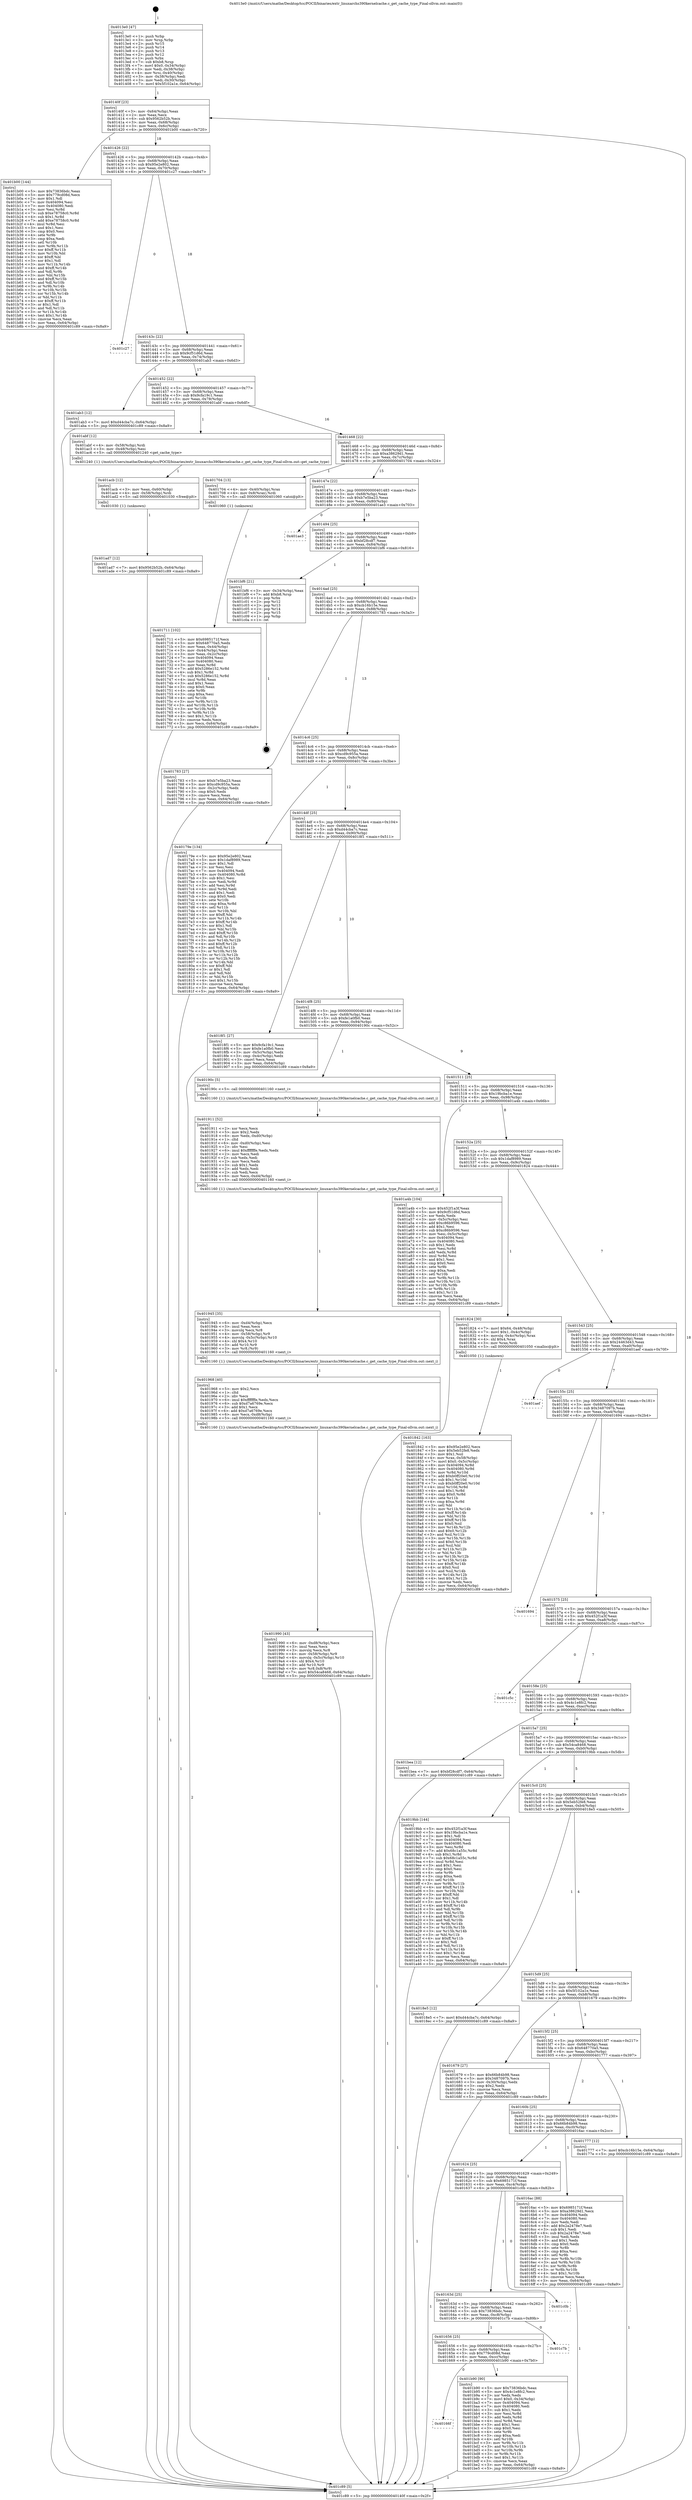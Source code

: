 digraph "0x4013e0" {
  label = "0x4013e0 (/mnt/c/Users/mathe/Desktop/tcc/POCII/binaries/extr_linuxarchs390kernelcache.c_get_cache_type_Final-ollvm.out::main(0))"
  labelloc = "t"
  node[shape=record]

  Entry [label="",width=0.3,height=0.3,shape=circle,fillcolor=black,style=filled]
  "0x40140f" [label="{
     0x40140f [23]\l
     | [instrs]\l
     &nbsp;&nbsp;0x40140f \<+3\>: mov -0x64(%rbp),%eax\l
     &nbsp;&nbsp;0x401412 \<+2\>: mov %eax,%ecx\l
     &nbsp;&nbsp;0x401414 \<+6\>: sub $0x9562b52b,%ecx\l
     &nbsp;&nbsp;0x40141a \<+3\>: mov %eax,-0x68(%rbp)\l
     &nbsp;&nbsp;0x40141d \<+3\>: mov %ecx,-0x6c(%rbp)\l
     &nbsp;&nbsp;0x401420 \<+6\>: je 0000000000401b00 \<main+0x720\>\l
  }"]
  "0x401b00" [label="{
     0x401b00 [144]\l
     | [instrs]\l
     &nbsp;&nbsp;0x401b00 \<+5\>: mov $0x73836bdc,%eax\l
     &nbsp;&nbsp;0x401b05 \<+5\>: mov $0x779cd08d,%ecx\l
     &nbsp;&nbsp;0x401b0a \<+2\>: mov $0x1,%dl\l
     &nbsp;&nbsp;0x401b0c \<+7\>: mov 0x404094,%esi\l
     &nbsp;&nbsp;0x401b13 \<+7\>: mov 0x404080,%edi\l
     &nbsp;&nbsp;0x401b1a \<+3\>: mov %esi,%r8d\l
     &nbsp;&nbsp;0x401b1d \<+7\>: sub $0xe78758c0,%r8d\l
     &nbsp;&nbsp;0x401b24 \<+4\>: sub $0x1,%r8d\l
     &nbsp;&nbsp;0x401b28 \<+7\>: add $0xe78758c0,%r8d\l
     &nbsp;&nbsp;0x401b2f \<+4\>: imul %r8d,%esi\l
     &nbsp;&nbsp;0x401b33 \<+3\>: and $0x1,%esi\l
     &nbsp;&nbsp;0x401b36 \<+3\>: cmp $0x0,%esi\l
     &nbsp;&nbsp;0x401b39 \<+4\>: sete %r9b\l
     &nbsp;&nbsp;0x401b3d \<+3\>: cmp $0xa,%edi\l
     &nbsp;&nbsp;0x401b40 \<+4\>: setl %r10b\l
     &nbsp;&nbsp;0x401b44 \<+3\>: mov %r9b,%r11b\l
     &nbsp;&nbsp;0x401b47 \<+4\>: xor $0xff,%r11b\l
     &nbsp;&nbsp;0x401b4b \<+3\>: mov %r10b,%bl\l
     &nbsp;&nbsp;0x401b4e \<+3\>: xor $0xff,%bl\l
     &nbsp;&nbsp;0x401b51 \<+3\>: xor $0x1,%dl\l
     &nbsp;&nbsp;0x401b54 \<+3\>: mov %r11b,%r14b\l
     &nbsp;&nbsp;0x401b57 \<+4\>: and $0xff,%r14b\l
     &nbsp;&nbsp;0x401b5b \<+3\>: and %dl,%r9b\l
     &nbsp;&nbsp;0x401b5e \<+3\>: mov %bl,%r15b\l
     &nbsp;&nbsp;0x401b61 \<+4\>: and $0xff,%r15b\l
     &nbsp;&nbsp;0x401b65 \<+3\>: and %dl,%r10b\l
     &nbsp;&nbsp;0x401b68 \<+3\>: or %r9b,%r14b\l
     &nbsp;&nbsp;0x401b6b \<+3\>: or %r10b,%r15b\l
     &nbsp;&nbsp;0x401b6e \<+3\>: xor %r15b,%r14b\l
     &nbsp;&nbsp;0x401b71 \<+3\>: or %bl,%r11b\l
     &nbsp;&nbsp;0x401b74 \<+4\>: xor $0xff,%r11b\l
     &nbsp;&nbsp;0x401b78 \<+3\>: or $0x1,%dl\l
     &nbsp;&nbsp;0x401b7b \<+3\>: and %dl,%r11b\l
     &nbsp;&nbsp;0x401b7e \<+3\>: or %r11b,%r14b\l
     &nbsp;&nbsp;0x401b81 \<+4\>: test $0x1,%r14b\l
     &nbsp;&nbsp;0x401b85 \<+3\>: cmovne %ecx,%eax\l
     &nbsp;&nbsp;0x401b88 \<+3\>: mov %eax,-0x64(%rbp)\l
     &nbsp;&nbsp;0x401b8b \<+5\>: jmp 0000000000401c89 \<main+0x8a9\>\l
  }"]
  "0x401426" [label="{
     0x401426 [22]\l
     | [instrs]\l
     &nbsp;&nbsp;0x401426 \<+5\>: jmp 000000000040142b \<main+0x4b\>\l
     &nbsp;&nbsp;0x40142b \<+3\>: mov -0x68(%rbp),%eax\l
     &nbsp;&nbsp;0x40142e \<+5\>: sub $0x95e2e802,%eax\l
     &nbsp;&nbsp;0x401433 \<+3\>: mov %eax,-0x70(%rbp)\l
     &nbsp;&nbsp;0x401436 \<+6\>: je 0000000000401c27 \<main+0x847\>\l
  }"]
  Exit [label="",width=0.3,height=0.3,shape=circle,fillcolor=black,style=filled,peripheries=2]
  "0x401c27" [label="{
     0x401c27\l
  }", style=dashed]
  "0x40143c" [label="{
     0x40143c [22]\l
     | [instrs]\l
     &nbsp;&nbsp;0x40143c \<+5\>: jmp 0000000000401441 \<main+0x61\>\l
     &nbsp;&nbsp;0x401441 \<+3\>: mov -0x68(%rbp),%eax\l
     &nbsp;&nbsp;0x401444 \<+5\>: sub $0x9cf51d6d,%eax\l
     &nbsp;&nbsp;0x401449 \<+3\>: mov %eax,-0x74(%rbp)\l
     &nbsp;&nbsp;0x40144c \<+6\>: je 0000000000401ab3 \<main+0x6d3\>\l
  }"]
  "0x40166f" [label="{
     0x40166f\l
  }", style=dashed]
  "0x401ab3" [label="{
     0x401ab3 [12]\l
     | [instrs]\l
     &nbsp;&nbsp;0x401ab3 \<+7\>: movl $0xd44cba7c,-0x64(%rbp)\l
     &nbsp;&nbsp;0x401aba \<+5\>: jmp 0000000000401c89 \<main+0x8a9\>\l
  }"]
  "0x401452" [label="{
     0x401452 [22]\l
     | [instrs]\l
     &nbsp;&nbsp;0x401452 \<+5\>: jmp 0000000000401457 \<main+0x77\>\l
     &nbsp;&nbsp;0x401457 \<+3\>: mov -0x68(%rbp),%eax\l
     &nbsp;&nbsp;0x40145a \<+5\>: sub $0x9cfa19c1,%eax\l
     &nbsp;&nbsp;0x40145f \<+3\>: mov %eax,-0x78(%rbp)\l
     &nbsp;&nbsp;0x401462 \<+6\>: je 0000000000401abf \<main+0x6df\>\l
  }"]
  "0x401b90" [label="{
     0x401b90 [90]\l
     | [instrs]\l
     &nbsp;&nbsp;0x401b90 \<+5\>: mov $0x73836bdc,%eax\l
     &nbsp;&nbsp;0x401b95 \<+5\>: mov $0x4c1e8fc2,%ecx\l
     &nbsp;&nbsp;0x401b9a \<+2\>: xor %edx,%edx\l
     &nbsp;&nbsp;0x401b9c \<+7\>: movl $0x0,-0x34(%rbp)\l
     &nbsp;&nbsp;0x401ba3 \<+7\>: mov 0x404094,%esi\l
     &nbsp;&nbsp;0x401baa \<+7\>: mov 0x404080,%edi\l
     &nbsp;&nbsp;0x401bb1 \<+3\>: sub $0x1,%edx\l
     &nbsp;&nbsp;0x401bb4 \<+3\>: mov %esi,%r8d\l
     &nbsp;&nbsp;0x401bb7 \<+3\>: add %edx,%r8d\l
     &nbsp;&nbsp;0x401bba \<+4\>: imul %r8d,%esi\l
     &nbsp;&nbsp;0x401bbe \<+3\>: and $0x1,%esi\l
     &nbsp;&nbsp;0x401bc1 \<+3\>: cmp $0x0,%esi\l
     &nbsp;&nbsp;0x401bc4 \<+4\>: sete %r9b\l
     &nbsp;&nbsp;0x401bc8 \<+3\>: cmp $0xa,%edi\l
     &nbsp;&nbsp;0x401bcb \<+4\>: setl %r10b\l
     &nbsp;&nbsp;0x401bcf \<+3\>: mov %r9b,%r11b\l
     &nbsp;&nbsp;0x401bd2 \<+3\>: and %r10b,%r11b\l
     &nbsp;&nbsp;0x401bd5 \<+3\>: xor %r10b,%r9b\l
     &nbsp;&nbsp;0x401bd8 \<+3\>: or %r9b,%r11b\l
     &nbsp;&nbsp;0x401bdb \<+4\>: test $0x1,%r11b\l
     &nbsp;&nbsp;0x401bdf \<+3\>: cmovne %ecx,%eax\l
     &nbsp;&nbsp;0x401be2 \<+3\>: mov %eax,-0x64(%rbp)\l
     &nbsp;&nbsp;0x401be5 \<+5\>: jmp 0000000000401c89 \<main+0x8a9\>\l
  }"]
  "0x401abf" [label="{
     0x401abf [12]\l
     | [instrs]\l
     &nbsp;&nbsp;0x401abf \<+4\>: mov -0x58(%rbp),%rdi\l
     &nbsp;&nbsp;0x401ac3 \<+3\>: mov -0x48(%rbp),%esi\l
     &nbsp;&nbsp;0x401ac6 \<+5\>: call 0000000000401240 \<get_cache_type\>\l
     | [calls]\l
     &nbsp;&nbsp;0x401240 \{1\} (/mnt/c/Users/mathe/Desktop/tcc/POCII/binaries/extr_linuxarchs390kernelcache.c_get_cache_type_Final-ollvm.out::get_cache_type)\l
  }"]
  "0x401468" [label="{
     0x401468 [22]\l
     | [instrs]\l
     &nbsp;&nbsp;0x401468 \<+5\>: jmp 000000000040146d \<main+0x8d\>\l
     &nbsp;&nbsp;0x40146d \<+3\>: mov -0x68(%rbp),%eax\l
     &nbsp;&nbsp;0x401470 \<+5\>: sub $0xa38629d1,%eax\l
     &nbsp;&nbsp;0x401475 \<+3\>: mov %eax,-0x7c(%rbp)\l
     &nbsp;&nbsp;0x401478 \<+6\>: je 0000000000401704 \<main+0x324\>\l
  }"]
  "0x401656" [label="{
     0x401656 [25]\l
     | [instrs]\l
     &nbsp;&nbsp;0x401656 \<+5\>: jmp 000000000040165b \<main+0x27b\>\l
     &nbsp;&nbsp;0x40165b \<+3\>: mov -0x68(%rbp),%eax\l
     &nbsp;&nbsp;0x40165e \<+5\>: sub $0x779cd08d,%eax\l
     &nbsp;&nbsp;0x401663 \<+6\>: mov %eax,-0xcc(%rbp)\l
     &nbsp;&nbsp;0x401669 \<+6\>: je 0000000000401b90 \<main+0x7b0\>\l
  }"]
  "0x401704" [label="{
     0x401704 [13]\l
     | [instrs]\l
     &nbsp;&nbsp;0x401704 \<+4\>: mov -0x40(%rbp),%rax\l
     &nbsp;&nbsp;0x401708 \<+4\>: mov 0x8(%rax),%rdi\l
     &nbsp;&nbsp;0x40170c \<+5\>: call 0000000000401060 \<atoi@plt\>\l
     | [calls]\l
     &nbsp;&nbsp;0x401060 \{1\} (unknown)\l
  }"]
  "0x40147e" [label="{
     0x40147e [22]\l
     | [instrs]\l
     &nbsp;&nbsp;0x40147e \<+5\>: jmp 0000000000401483 \<main+0xa3\>\l
     &nbsp;&nbsp;0x401483 \<+3\>: mov -0x68(%rbp),%eax\l
     &nbsp;&nbsp;0x401486 \<+5\>: sub $0xb7e5ba23,%eax\l
     &nbsp;&nbsp;0x40148b \<+3\>: mov %eax,-0x80(%rbp)\l
     &nbsp;&nbsp;0x40148e \<+6\>: je 0000000000401ae3 \<main+0x703\>\l
  }"]
  "0x401c7b" [label="{
     0x401c7b\l
  }", style=dashed]
  "0x401ae3" [label="{
     0x401ae3\l
  }", style=dashed]
  "0x401494" [label="{
     0x401494 [25]\l
     | [instrs]\l
     &nbsp;&nbsp;0x401494 \<+5\>: jmp 0000000000401499 \<main+0xb9\>\l
     &nbsp;&nbsp;0x401499 \<+3\>: mov -0x68(%rbp),%eax\l
     &nbsp;&nbsp;0x40149c \<+5\>: sub $0xbf28cdf7,%eax\l
     &nbsp;&nbsp;0x4014a1 \<+6\>: mov %eax,-0x84(%rbp)\l
     &nbsp;&nbsp;0x4014a7 \<+6\>: je 0000000000401bf6 \<main+0x816\>\l
  }"]
  "0x40163d" [label="{
     0x40163d [25]\l
     | [instrs]\l
     &nbsp;&nbsp;0x40163d \<+5\>: jmp 0000000000401642 \<main+0x262\>\l
     &nbsp;&nbsp;0x401642 \<+3\>: mov -0x68(%rbp),%eax\l
     &nbsp;&nbsp;0x401645 \<+5\>: sub $0x73836bdc,%eax\l
     &nbsp;&nbsp;0x40164a \<+6\>: mov %eax,-0xc8(%rbp)\l
     &nbsp;&nbsp;0x401650 \<+6\>: je 0000000000401c7b \<main+0x89b\>\l
  }"]
  "0x401bf6" [label="{
     0x401bf6 [21]\l
     | [instrs]\l
     &nbsp;&nbsp;0x401bf6 \<+3\>: mov -0x34(%rbp),%eax\l
     &nbsp;&nbsp;0x401bf9 \<+7\>: add $0xb8,%rsp\l
     &nbsp;&nbsp;0x401c00 \<+1\>: pop %rbx\l
     &nbsp;&nbsp;0x401c01 \<+2\>: pop %r12\l
     &nbsp;&nbsp;0x401c03 \<+2\>: pop %r13\l
     &nbsp;&nbsp;0x401c05 \<+2\>: pop %r14\l
     &nbsp;&nbsp;0x401c07 \<+2\>: pop %r15\l
     &nbsp;&nbsp;0x401c09 \<+1\>: pop %rbp\l
     &nbsp;&nbsp;0x401c0a \<+1\>: ret\l
  }"]
  "0x4014ad" [label="{
     0x4014ad [25]\l
     | [instrs]\l
     &nbsp;&nbsp;0x4014ad \<+5\>: jmp 00000000004014b2 \<main+0xd2\>\l
     &nbsp;&nbsp;0x4014b2 \<+3\>: mov -0x68(%rbp),%eax\l
     &nbsp;&nbsp;0x4014b5 \<+5\>: sub $0xcb16b15e,%eax\l
     &nbsp;&nbsp;0x4014ba \<+6\>: mov %eax,-0x88(%rbp)\l
     &nbsp;&nbsp;0x4014c0 \<+6\>: je 0000000000401783 \<main+0x3a3\>\l
  }"]
  "0x401c0b" [label="{
     0x401c0b\l
  }", style=dashed]
  "0x401783" [label="{
     0x401783 [27]\l
     | [instrs]\l
     &nbsp;&nbsp;0x401783 \<+5\>: mov $0xb7e5ba23,%eax\l
     &nbsp;&nbsp;0x401788 \<+5\>: mov $0xcd9c955a,%ecx\l
     &nbsp;&nbsp;0x40178d \<+3\>: mov -0x2c(%rbp),%edx\l
     &nbsp;&nbsp;0x401790 \<+3\>: cmp $0x0,%edx\l
     &nbsp;&nbsp;0x401793 \<+3\>: cmove %ecx,%eax\l
     &nbsp;&nbsp;0x401796 \<+3\>: mov %eax,-0x64(%rbp)\l
     &nbsp;&nbsp;0x401799 \<+5\>: jmp 0000000000401c89 \<main+0x8a9\>\l
  }"]
  "0x4014c6" [label="{
     0x4014c6 [25]\l
     | [instrs]\l
     &nbsp;&nbsp;0x4014c6 \<+5\>: jmp 00000000004014cb \<main+0xeb\>\l
     &nbsp;&nbsp;0x4014cb \<+3\>: mov -0x68(%rbp),%eax\l
     &nbsp;&nbsp;0x4014ce \<+5\>: sub $0xcd9c955a,%eax\l
     &nbsp;&nbsp;0x4014d3 \<+6\>: mov %eax,-0x8c(%rbp)\l
     &nbsp;&nbsp;0x4014d9 \<+6\>: je 000000000040179e \<main+0x3be\>\l
  }"]
  "0x401ad7" [label="{
     0x401ad7 [12]\l
     | [instrs]\l
     &nbsp;&nbsp;0x401ad7 \<+7\>: movl $0x9562b52b,-0x64(%rbp)\l
     &nbsp;&nbsp;0x401ade \<+5\>: jmp 0000000000401c89 \<main+0x8a9\>\l
  }"]
  "0x40179e" [label="{
     0x40179e [134]\l
     | [instrs]\l
     &nbsp;&nbsp;0x40179e \<+5\>: mov $0x95e2e802,%eax\l
     &nbsp;&nbsp;0x4017a3 \<+5\>: mov $0x1daf8989,%ecx\l
     &nbsp;&nbsp;0x4017a8 \<+2\>: mov $0x1,%dl\l
     &nbsp;&nbsp;0x4017aa \<+2\>: xor %esi,%esi\l
     &nbsp;&nbsp;0x4017ac \<+7\>: mov 0x404094,%edi\l
     &nbsp;&nbsp;0x4017b3 \<+8\>: mov 0x404080,%r8d\l
     &nbsp;&nbsp;0x4017bb \<+3\>: sub $0x1,%esi\l
     &nbsp;&nbsp;0x4017be \<+3\>: mov %edi,%r9d\l
     &nbsp;&nbsp;0x4017c1 \<+3\>: add %esi,%r9d\l
     &nbsp;&nbsp;0x4017c4 \<+4\>: imul %r9d,%edi\l
     &nbsp;&nbsp;0x4017c8 \<+3\>: and $0x1,%edi\l
     &nbsp;&nbsp;0x4017cb \<+3\>: cmp $0x0,%edi\l
     &nbsp;&nbsp;0x4017ce \<+4\>: sete %r10b\l
     &nbsp;&nbsp;0x4017d2 \<+4\>: cmp $0xa,%r8d\l
     &nbsp;&nbsp;0x4017d6 \<+4\>: setl %r11b\l
     &nbsp;&nbsp;0x4017da \<+3\>: mov %r10b,%bl\l
     &nbsp;&nbsp;0x4017dd \<+3\>: xor $0xff,%bl\l
     &nbsp;&nbsp;0x4017e0 \<+3\>: mov %r11b,%r14b\l
     &nbsp;&nbsp;0x4017e3 \<+4\>: xor $0xff,%r14b\l
     &nbsp;&nbsp;0x4017e7 \<+3\>: xor $0x1,%dl\l
     &nbsp;&nbsp;0x4017ea \<+3\>: mov %bl,%r15b\l
     &nbsp;&nbsp;0x4017ed \<+4\>: and $0xff,%r15b\l
     &nbsp;&nbsp;0x4017f1 \<+3\>: and %dl,%r10b\l
     &nbsp;&nbsp;0x4017f4 \<+3\>: mov %r14b,%r12b\l
     &nbsp;&nbsp;0x4017f7 \<+4\>: and $0xff,%r12b\l
     &nbsp;&nbsp;0x4017fb \<+3\>: and %dl,%r11b\l
     &nbsp;&nbsp;0x4017fe \<+3\>: or %r10b,%r15b\l
     &nbsp;&nbsp;0x401801 \<+3\>: or %r11b,%r12b\l
     &nbsp;&nbsp;0x401804 \<+3\>: xor %r12b,%r15b\l
     &nbsp;&nbsp;0x401807 \<+3\>: or %r14b,%bl\l
     &nbsp;&nbsp;0x40180a \<+3\>: xor $0xff,%bl\l
     &nbsp;&nbsp;0x40180d \<+3\>: or $0x1,%dl\l
     &nbsp;&nbsp;0x401810 \<+2\>: and %dl,%bl\l
     &nbsp;&nbsp;0x401812 \<+3\>: or %bl,%r15b\l
     &nbsp;&nbsp;0x401815 \<+4\>: test $0x1,%r15b\l
     &nbsp;&nbsp;0x401819 \<+3\>: cmovne %ecx,%eax\l
     &nbsp;&nbsp;0x40181c \<+3\>: mov %eax,-0x64(%rbp)\l
     &nbsp;&nbsp;0x40181f \<+5\>: jmp 0000000000401c89 \<main+0x8a9\>\l
  }"]
  "0x4014df" [label="{
     0x4014df [25]\l
     | [instrs]\l
     &nbsp;&nbsp;0x4014df \<+5\>: jmp 00000000004014e4 \<main+0x104\>\l
     &nbsp;&nbsp;0x4014e4 \<+3\>: mov -0x68(%rbp),%eax\l
     &nbsp;&nbsp;0x4014e7 \<+5\>: sub $0xd44cba7c,%eax\l
     &nbsp;&nbsp;0x4014ec \<+6\>: mov %eax,-0x90(%rbp)\l
     &nbsp;&nbsp;0x4014f2 \<+6\>: je 00000000004018f1 \<main+0x511\>\l
  }"]
  "0x401acb" [label="{
     0x401acb [12]\l
     | [instrs]\l
     &nbsp;&nbsp;0x401acb \<+3\>: mov %eax,-0x60(%rbp)\l
     &nbsp;&nbsp;0x401ace \<+4\>: mov -0x58(%rbp),%rdi\l
     &nbsp;&nbsp;0x401ad2 \<+5\>: call 0000000000401030 \<free@plt\>\l
     | [calls]\l
     &nbsp;&nbsp;0x401030 \{1\} (unknown)\l
  }"]
  "0x4018f1" [label="{
     0x4018f1 [27]\l
     | [instrs]\l
     &nbsp;&nbsp;0x4018f1 \<+5\>: mov $0x9cfa19c1,%eax\l
     &nbsp;&nbsp;0x4018f6 \<+5\>: mov $0xfe1a0fb0,%ecx\l
     &nbsp;&nbsp;0x4018fb \<+3\>: mov -0x5c(%rbp),%edx\l
     &nbsp;&nbsp;0x4018fe \<+3\>: cmp -0x4c(%rbp),%edx\l
     &nbsp;&nbsp;0x401901 \<+3\>: cmovl %ecx,%eax\l
     &nbsp;&nbsp;0x401904 \<+3\>: mov %eax,-0x64(%rbp)\l
     &nbsp;&nbsp;0x401907 \<+5\>: jmp 0000000000401c89 \<main+0x8a9\>\l
  }"]
  "0x4014f8" [label="{
     0x4014f8 [25]\l
     | [instrs]\l
     &nbsp;&nbsp;0x4014f8 \<+5\>: jmp 00000000004014fd \<main+0x11d\>\l
     &nbsp;&nbsp;0x4014fd \<+3\>: mov -0x68(%rbp),%eax\l
     &nbsp;&nbsp;0x401500 \<+5\>: sub $0xfe1a0fb0,%eax\l
     &nbsp;&nbsp;0x401505 \<+6\>: mov %eax,-0x94(%rbp)\l
     &nbsp;&nbsp;0x40150b \<+6\>: je 000000000040190c \<main+0x52c\>\l
  }"]
  "0x401990" [label="{
     0x401990 [43]\l
     | [instrs]\l
     &nbsp;&nbsp;0x401990 \<+6\>: mov -0xd8(%rbp),%ecx\l
     &nbsp;&nbsp;0x401996 \<+3\>: imul %eax,%ecx\l
     &nbsp;&nbsp;0x401999 \<+3\>: movslq %ecx,%r8\l
     &nbsp;&nbsp;0x40199c \<+4\>: mov -0x58(%rbp),%r9\l
     &nbsp;&nbsp;0x4019a0 \<+4\>: movslq -0x5c(%rbp),%r10\l
     &nbsp;&nbsp;0x4019a4 \<+4\>: shl $0x4,%r10\l
     &nbsp;&nbsp;0x4019a8 \<+3\>: add %r10,%r9\l
     &nbsp;&nbsp;0x4019ab \<+4\>: mov %r8,0x8(%r9)\l
     &nbsp;&nbsp;0x4019af \<+7\>: movl $0x54ca8468,-0x64(%rbp)\l
     &nbsp;&nbsp;0x4019b6 \<+5\>: jmp 0000000000401c89 \<main+0x8a9\>\l
  }"]
  "0x40190c" [label="{
     0x40190c [5]\l
     | [instrs]\l
     &nbsp;&nbsp;0x40190c \<+5\>: call 0000000000401160 \<next_i\>\l
     | [calls]\l
     &nbsp;&nbsp;0x401160 \{1\} (/mnt/c/Users/mathe/Desktop/tcc/POCII/binaries/extr_linuxarchs390kernelcache.c_get_cache_type_Final-ollvm.out::next_i)\l
  }"]
  "0x401511" [label="{
     0x401511 [25]\l
     | [instrs]\l
     &nbsp;&nbsp;0x401511 \<+5\>: jmp 0000000000401516 \<main+0x136\>\l
     &nbsp;&nbsp;0x401516 \<+3\>: mov -0x68(%rbp),%eax\l
     &nbsp;&nbsp;0x401519 \<+5\>: sub $0x19bcba1e,%eax\l
     &nbsp;&nbsp;0x40151e \<+6\>: mov %eax,-0x98(%rbp)\l
     &nbsp;&nbsp;0x401524 \<+6\>: je 0000000000401a4b \<main+0x66b\>\l
  }"]
  "0x401968" [label="{
     0x401968 [40]\l
     | [instrs]\l
     &nbsp;&nbsp;0x401968 \<+5\>: mov $0x2,%ecx\l
     &nbsp;&nbsp;0x40196d \<+1\>: cltd\l
     &nbsp;&nbsp;0x40196e \<+2\>: idiv %ecx\l
     &nbsp;&nbsp;0x401970 \<+6\>: imul $0xfffffffe,%edx,%ecx\l
     &nbsp;&nbsp;0x401976 \<+6\>: sub $0xd7a6769e,%ecx\l
     &nbsp;&nbsp;0x40197c \<+3\>: add $0x1,%ecx\l
     &nbsp;&nbsp;0x40197f \<+6\>: add $0xd7a6769e,%ecx\l
     &nbsp;&nbsp;0x401985 \<+6\>: mov %ecx,-0xd8(%rbp)\l
     &nbsp;&nbsp;0x40198b \<+5\>: call 0000000000401160 \<next_i\>\l
     | [calls]\l
     &nbsp;&nbsp;0x401160 \{1\} (/mnt/c/Users/mathe/Desktop/tcc/POCII/binaries/extr_linuxarchs390kernelcache.c_get_cache_type_Final-ollvm.out::next_i)\l
  }"]
  "0x401a4b" [label="{
     0x401a4b [104]\l
     | [instrs]\l
     &nbsp;&nbsp;0x401a4b \<+5\>: mov $0x452f1a3f,%eax\l
     &nbsp;&nbsp;0x401a50 \<+5\>: mov $0x9cf51d6d,%ecx\l
     &nbsp;&nbsp;0x401a55 \<+2\>: xor %edx,%edx\l
     &nbsp;&nbsp;0x401a57 \<+3\>: mov -0x5c(%rbp),%esi\l
     &nbsp;&nbsp;0x401a5a \<+6\>: add $0xc86b9596,%esi\l
     &nbsp;&nbsp;0x401a60 \<+3\>: add $0x1,%esi\l
     &nbsp;&nbsp;0x401a63 \<+6\>: sub $0xc86b9596,%esi\l
     &nbsp;&nbsp;0x401a69 \<+3\>: mov %esi,-0x5c(%rbp)\l
     &nbsp;&nbsp;0x401a6c \<+7\>: mov 0x404094,%esi\l
     &nbsp;&nbsp;0x401a73 \<+7\>: mov 0x404080,%edi\l
     &nbsp;&nbsp;0x401a7a \<+3\>: sub $0x1,%edx\l
     &nbsp;&nbsp;0x401a7d \<+3\>: mov %esi,%r8d\l
     &nbsp;&nbsp;0x401a80 \<+3\>: add %edx,%r8d\l
     &nbsp;&nbsp;0x401a83 \<+4\>: imul %r8d,%esi\l
     &nbsp;&nbsp;0x401a87 \<+3\>: and $0x1,%esi\l
     &nbsp;&nbsp;0x401a8a \<+3\>: cmp $0x0,%esi\l
     &nbsp;&nbsp;0x401a8d \<+4\>: sete %r9b\l
     &nbsp;&nbsp;0x401a91 \<+3\>: cmp $0xa,%edi\l
     &nbsp;&nbsp;0x401a94 \<+4\>: setl %r10b\l
     &nbsp;&nbsp;0x401a98 \<+3\>: mov %r9b,%r11b\l
     &nbsp;&nbsp;0x401a9b \<+3\>: and %r10b,%r11b\l
     &nbsp;&nbsp;0x401a9e \<+3\>: xor %r10b,%r9b\l
     &nbsp;&nbsp;0x401aa1 \<+3\>: or %r9b,%r11b\l
     &nbsp;&nbsp;0x401aa4 \<+4\>: test $0x1,%r11b\l
     &nbsp;&nbsp;0x401aa8 \<+3\>: cmovne %ecx,%eax\l
     &nbsp;&nbsp;0x401aab \<+3\>: mov %eax,-0x64(%rbp)\l
     &nbsp;&nbsp;0x401aae \<+5\>: jmp 0000000000401c89 \<main+0x8a9\>\l
  }"]
  "0x40152a" [label="{
     0x40152a [25]\l
     | [instrs]\l
     &nbsp;&nbsp;0x40152a \<+5\>: jmp 000000000040152f \<main+0x14f\>\l
     &nbsp;&nbsp;0x40152f \<+3\>: mov -0x68(%rbp),%eax\l
     &nbsp;&nbsp;0x401532 \<+5\>: sub $0x1daf8989,%eax\l
     &nbsp;&nbsp;0x401537 \<+6\>: mov %eax,-0x9c(%rbp)\l
     &nbsp;&nbsp;0x40153d \<+6\>: je 0000000000401824 \<main+0x444\>\l
  }"]
  "0x401945" [label="{
     0x401945 [35]\l
     | [instrs]\l
     &nbsp;&nbsp;0x401945 \<+6\>: mov -0xd4(%rbp),%ecx\l
     &nbsp;&nbsp;0x40194b \<+3\>: imul %eax,%ecx\l
     &nbsp;&nbsp;0x40194e \<+3\>: movslq %ecx,%r8\l
     &nbsp;&nbsp;0x401951 \<+4\>: mov -0x58(%rbp),%r9\l
     &nbsp;&nbsp;0x401955 \<+4\>: movslq -0x5c(%rbp),%r10\l
     &nbsp;&nbsp;0x401959 \<+4\>: shl $0x4,%r10\l
     &nbsp;&nbsp;0x40195d \<+3\>: add %r10,%r9\l
     &nbsp;&nbsp;0x401960 \<+3\>: mov %r8,(%r9)\l
     &nbsp;&nbsp;0x401963 \<+5\>: call 0000000000401160 \<next_i\>\l
     | [calls]\l
     &nbsp;&nbsp;0x401160 \{1\} (/mnt/c/Users/mathe/Desktop/tcc/POCII/binaries/extr_linuxarchs390kernelcache.c_get_cache_type_Final-ollvm.out::next_i)\l
  }"]
  "0x401824" [label="{
     0x401824 [30]\l
     | [instrs]\l
     &nbsp;&nbsp;0x401824 \<+7\>: movl $0x64,-0x48(%rbp)\l
     &nbsp;&nbsp;0x40182b \<+7\>: movl $0x1,-0x4c(%rbp)\l
     &nbsp;&nbsp;0x401832 \<+4\>: movslq -0x4c(%rbp),%rax\l
     &nbsp;&nbsp;0x401836 \<+4\>: shl $0x4,%rax\l
     &nbsp;&nbsp;0x40183a \<+3\>: mov %rax,%rdi\l
     &nbsp;&nbsp;0x40183d \<+5\>: call 0000000000401050 \<malloc@plt\>\l
     | [calls]\l
     &nbsp;&nbsp;0x401050 \{1\} (unknown)\l
  }"]
  "0x401543" [label="{
     0x401543 [25]\l
     | [instrs]\l
     &nbsp;&nbsp;0x401543 \<+5\>: jmp 0000000000401548 \<main+0x168\>\l
     &nbsp;&nbsp;0x401548 \<+3\>: mov -0x68(%rbp),%eax\l
     &nbsp;&nbsp;0x40154b \<+5\>: sub $0x24463d43,%eax\l
     &nbsp;&nbsp;0x401550 \<+6\>: mov %eax,-0xa0(%rbp)\l
     &nbsp;&nbsp;0x401556 \<+6\>: je 0000000000401aef \<main+0x70f\>\l
  }"]
  "0x401911" [label="{
     0x401911 [52]\l
     | [instrs]\l
     &nbsp;&nbsp;0x401911 \<+2\>: xor %ecx,%ecx\l
     &nbsp;&nbsp;0x401913 \<+5\>: mov $0x2,%edx\l
     &nbsp;&nbsp;0x401918 \<+6\>: mov %edx,-0xd0(%rbp)\l
     &nbsp;&nbsp;0x40191e \<+1\>: cltd\l
     &nbsp;&nbsp;0x40191f \<+6\>: mov -0xd0(%rbp),%esi\l
     &nbsp;&nbsp;0x401925 \<+2\>: idiv %esi\l
     &nbsp;&nbsp;0x401927 \<+6\>: imul $0xfffffffe,%edx,%edx\l
     &nbsp;&nbsp;0x40192d \<+2\>: mov %ecx,%edi\l
     &nbsp;&nbsp;0x40192f \<+2\>: sub %edx,%edi\l
     &nbsp;&nbsp;0x401931 \<+2\>: mov %ecx,%edx\l
     &nbsp;&nbsp;0x401933 \<+3\>: sub $0x1,%edx\l
     &nbsp;&nbsp;0x401936 \<+2\>: add %edx,%edi\l
     &nbsp;&nbsp;0x401938 \<+2\>: sub %edi,%ecx\l
     &nbsp;&nbsp;0x40193a \<+6\>: mov %ecx,-0xd4(%rbp)\l
     &nbsp;&nbsp;0x401940 \<+5\>: call 0000000000401160 \<next_i\>\l
     | [calls]\l
     &nbsp;&nbsp;0x401160 \{1\} (/mnt/c/Users/mathe/Desktop/tcc/POCII/binaries/extr_linuxarchs390kernelcache.c_get_cache_type_Final-ollvm.out::next_i)\l
  }"]
  "0x401aef" [label="{
     0x401aef\l
  }", style=dashed]
  "0x40155c" [label="{
     0x40155c [25]\l
     | [instrs]\l
     &nbsp;&nbsp;0x40155c \<+5\>: jmp 0000000000401561 \<main+0x181\>\l
     &nbsp;&nbsp;0x401561 \<+3\>: mov -0x68(%rbp),%eax\l
     &nbsp;&nbsp;0x401564 \<+5\>: sub $0x3487097b,%eax\l
     &nbsp;&nbsp;0x401569 \<+6\>: mov %eax,-0xa4(%rbp)\l
     &nbsp;&nbsp;0x40156f \<+6\>: je 0000000000401694 \<main+0x2b4\>\l
  }"]
  "0x401842" [label="{
     0x401842 [163]\l
     | [instrs]\l
     &nbsp;&nbsp;0x401842 \<+5\>: mov $0x95e2e802,%ecx\l
     &nbsp;&nbsp;0x401847 \<+5\>: mov $0x5eb52fe8,%edx\l
     &nbsp;&nbsp;0x40184c \<+3\>: mov $0x1,%sil\l
     &nbsp;&nbsp;0x40184f \<+4\>: mov %rax,-0x58(%rbp)\l
     &nbsp;&nbsp;0x401853 \<+7\>: movl $0x0,-0x5c(%rbp)\l
     &nbsp;&nbsp;0x40185a \<+8\>: mov 0x404094,%r8d\l
     &nbsp;&nbsp;0x401862 \<+8\>: mov 0x404080,%r9d\l
     &nbsp;&nbsp;0x40186a \<+3\>: mov %r8d,%r10d\l
     &nbsp;&nbsp;0x40186d \<+7\>: add $0xb0ff20e0,%r10d\l
     &nbsp;&nbsp;0x401874 \<+4\>: sub $0x1,%r10d\l
     &nbsp;&nbsp;0x401878 \<+7\>: sub $0xb0ff20e0,%r10d\l
     &nbsp;&nbsp;0x40187f \<+4\>: imul %r10d,%r8d\l
     &nbsp;&nbsp;0x401883 \<+4\>: and $0x1,%r8d\l
     &nbsp;&nbsp;0x401887 \<+4\>: cmp $0x0,%r8d\l
     &nbsp;&nbsp;0x40188b \<+4\>: sete %r11b\l
     &nbsp;&nbsp;0x40188f \<+4\>: cmp $0xa,%r9d\l
     &nbsp;&nbsp;0x401893 \<+3\>: setl %bl\l
     &nbsp;&nbsp;0x401896 \<+3\>: mov %r11b,%r14b\l
     &nbsp;&nbsp;0x401899 \<+4\>: xor $0xff,%r14b\l
     &nbsp;&nbsp;0x40189d \<+3\>: mov %bl,%r15b\l
     &nbsp;&nbsp;0x4018a0 \<+4\>: xor $0xff,%r15b\l
     &nbsp;&nbsp;0x4018a4 \<+4\>: xor $0x0,%sil\l
     &nbsp;&nbsp;0x4018a8 \<+3\>: mov %r14b,%r12b\l
     &nbsp;&nbsp;0x4018ab \<+4\>: and $0x0,%r12b\l
     &nbsp;&nbsp;0x4018af \<+3\>: and %sil,%r11b\l
     &nbsp;&nbsp;0x4018b2 \<+3\>: mov %r15b,%r13b\l
     &nbsp;&nbsp;0x4018b5 \<+4\>: and $0x0,%r13b\l
     &nbsp;&nbsp;0x4018b9 \<+3\>: and %sil,%bl\l
     &nbsp;&nbsp;0x4018bc \<+3\>: or %r11b,%r12b\l
     &nbsp;&nbsp;0x4018bf \<+3\>: or %bl,%r13b\l
     &nbsp;&nbsp;0x4018c2 \<+3\>: xor %r13b,%r12b\l
     &nbsp;&nbsp;0x4018c5 \<+3\>: or %r15b,%r14b\l
     &nbsp;&nbsp;0x4018c8 \<+4\>: xor $0xff,%r14b\l
     &nbsp;&nbsp;0x4018cc \<+4\>: or $0x0,%sil\l
     &nbsp;&nbsp;0x4018d0 \<+3\>: and %sil,%r14b\l
     &nbsp;&nbsp;0x4018d3 \<+3\>: or %r14b,%r12b\l
     &nbsp;&nbsp;0x4018d6 \<+4\>: test $0x1,%r12b\l
     &nbsp;&nbsp;0x4018da \<+3\>: cmovne %edx,%ecx\l
     &nbsp;&nbsp;0x4018dd \<+3\>: mov %ecx,-0x64(%rbp)\l
     &nbsp;&nbsp;0x4018e0 \<+5\>: jmp 0000000000401c89 \<main+0x8a9\>\l
  }"]
  "0x401694" [label="{
     0x401694\l
  }", style=dashed]
  "0x401575" [label="{
     0x401575 [25]\l
     | [instrs]\l
     &nbsp;&nbsp;0x401575 \<+5\>: jmp 000000000040157a \<main+0x19a\>\l
     &nbsp;&nbsp;0x40157a \<+3\>: mov -0x68(%rbp),%eax\l
     &nbsp;&nbsp;0x40157d \<+5\>: sub $0x452f1a3f,%eax\l
     &nbsp;&nbsp;0x401582 \<+6\>: mov %eax,-0xa8(%rbp)\l
     &nbsp;&nbsp;0x401588 \<+6\>: je 0000000000401c5c \<main+0x87c\>\l
  }"]
  "0x401711" [label="{
     0x401711 [102]\l
     | [instrs]\l
     &nbsp;&nbsp;0x401711 \<+5\>: mov $0x6985171f,%ecx\l
     &nbsp;&nbsp;0x401716 \<+5\>: mov $0x648770a5,%edx\l
     &nbsp;&nbsp;0x40171b \<+3\>: mov %eax,-0x44(%rbp)\l
     &nbsp;&nbsp;0x40171e \<+3\>: mov -0x44(%rbp),%eax\l
     &nbsp;&nbsp;0x401721 \<+3\>: mov %eax,-0x2c(%rbp)\l
     &nbsp;&nbsp;0x401724 \<+7\>: mov 0x404094,%eax\l
     &nbsp;&nbsp;0x40172b \<+7\>: mov 0x404080,%esi\l
     &nbsp;&nbsp;0x401732 \<+3\>: mov %eax,%r8d\l
     &nbsp;&nbsp;0x401735 \<+7\>: add $0x5286e152,%r8d\l
     &nbsp;&nbsp;0x40173c \<+4\>: sub $0x1,%r8d\l
     &nbsp;&nbsp;0x401740 \<+7\>: sub $0x5286e152,%r8d\l
     &nbsp;&nbsp;0x401747 \<+4\>: imul %r8d,%eax\l
     &nbsp;&nbsp;0x40174b \<+3\>: and $0x1,%eax\l
     &nbsp;&nbsp;0x40174e \<+3\>: cmp $0x0,%eax\l
     &nbsp;&nbsp;0x401751 \<+4\>: sete %r9b\l
     &nbsp;&nbsp;0x401755 \<+3\>: cmp $0xa,%esi\l
     &nbsp;&nbsp;0x401758 \<+4\>: setl %r10b\l
     &nbsp;&nbsp;0x40175c \<+3\>: mov %r9b,%r11b\l
     &nbsp;&nbsp;0x40175f \<+3\>: and %r10b,%r11b\l
     &nbsp;&nbsp;0x401762 \<+3\>: xor %r10b,%r9b\l
     &nbsp;&nbsp;0x401765 \<+3\>: or %r9b,%r11b\l
     &nbsp;&nbsp;0x401768 \<+4\>: test $0x1,%r11b\l
     &nbsp;&nbsp;0x40176c \<+3\>: cmovne %edx,%ecx\l
     &nbsp;&nbsp;0x40176f \<+3\>: mov %ecx,-0x64(%rbp)\l
     &nbsp;&nbsp;0x401772 \<+5\>: jmp 0000000000401c89 \<main+0x8a9\>\l
  }"]
  "0x401c5c" [label="{
     0x401c5c\l
  }", style=dashed]
  "0x40158e" [label="{
     0x40158e [25]\l
     | [instrs]\l
     &nbsp;&nbsp;0x40158e \<+5\>: jmp 0000000000401593 \<main+0x1b3\>\l
     &nbsp;&nbsp;0x401593 \<+3\>: mov -0x68(%rbp),%eax\l
     &nbsp;&nbsp;0x401596 \<+5\>: sub $0x4c1e8fc2,%eax\l
     &nbsp;&nbsp;0x40159b \<+6\>: mov %eax,-0xac(%rbp)\l
     &nbsp;&nbsp;0x4015a1 \<+6\>: je 0000000000401bea \<main+0x80a\>\l
  }"]
  "0x401624" [label="{
     0x401624 [25]\l
     | [instrs]\l
     &nbsp;&nbsp;0x401624 \<+5\>: jmp 0000000000401629 \<main+0x249\>\l
     &nbsp;&nbsp;0x401629 \<+3\>: mov -0x68(%rbp),%eax\l
     &nbsp;&nbsp;0x40162c \<+5\>: sub $0x6985171f,%eax\l
     &nbsp;&nbsp;0x401631 \<+6\>: mov %eax,-0xc4(%rbp)\l
     &nbsp;&nbsp;0x401637 \<+6\>: je 0000000000401c0b \<main+0x82b\>\l
  }"]
  "0x401bea" [label="{
     0x401bea [12]\l
     | [instrs]\l
     &nbsp;&nbsp;0x401bea \<+7\>: movl $0xbf28cdf7,-0x64(%rbp)\l
     &nbsp;&nbsp;0x401bf1 \<+5\>: jmp 0000000000401c89 \<main+0x8a9\>\l
  }"]
  "0x4015a7" [label="{
     0x4015a7 [25]\l
     | [instrs]\l
     &nbsp;&nbsp;0x4015a7 \<+5\>: jmp 00000000004015ac \<main+0x1cc\>\l
     &nbsp;&nbsp;0x4015ac \<+3\>: mov -0x68(%rbp),%eax\l
     &nbsp;&nbsp;0x4015af \<+5\>: sub $0x54ca8468,%eax\l
     &nbsp;&nbsp;0x4015b4 \<+6\>: mov %eax,-0xb0(%rbp)\l
     &nbsp;&nbsp;0x4015ba \<+6\>: je 00000000004019bb \<main+0x5db\>\l
  }"]
  "0x4016ac" [label="{
     0x4016ac [88]\l
     | [instrs]\l
     &nbsp;&nbsp;0x4016ac \<+5\>: mov $0x6985171f,%eax\l
     &nbsp;&nbsp;0x4016b1 \<+5\>: mov $0xa38629d1,%ecx\l
     &nbsp;&nbsp;0x4016b6 \<+7\>: mov 0x404094,%edx\l
     &nbsp;&nbsp;0x4016bd \<+7\>: mov 0x404080,%esi\l
     &nbsp;&nbsp;0x4016c4 \<+2\>: mov %edx,%edi\l
     &nbsp;&nbsp;0x4016c6 \<+6\>: add $0x2a2478e7,%edi\l
     &nbsp;&nbsp;0x4016cc \<+3\>: sub $0x1,%edi\l
     &nbsp;&nbsp;0x4016cf \<+6\>: sub $0x2a2478e7,%edi\l
     &nbsp;&nbsp;0x4016d5 \<+3\>: imul %edi,%edx\l
     &nbsp;&nbsp;0x4016d8 \<+3\>: and $0x1,%edx\l
     &nbsp;&nbsp;0x4016db \<+3\>: cmp $0x0,%edx\l
     &nbsp;&nbsp;0x4016de \<+4\>: sete %r8b\l
     &nbsp;&nbsp;0x4016e2 \<+3\>: cmp $0xa,%esi\l
     &nbsp;&nbsp;0x4016e5 \<+4\>: setl %r9b\l
     &nbsp;&nbsp;0x4016e9 \<+3\>: mov %r8b,%r10b\l
     &nbsp;&nbsp;0x4016ec \<+3\>: and %r9b,%r10b\l
     &nbsp;&nbsp;0x4016ef \<+3\>: xor %r9b,%r8b\l
     &nbsp;&nbsp;0x4016f2 \<+3\>: or %r8b,%r10b\l
     &nbsp;&nbsp;0x4016f5 \<+4\>: test $0x1,%r10b\l
     &nbsp;&nbsp;0x4016f9 \<+3\>: cmovne %ecx,%eax\l
     &nbsp;&nbsp;0x4016fc \<+3\>: mov %eax,-0x64(%rbp)\l
     &nbsp;&nbsp;0x4016ff \<+5\>: jmp 0000000000401c89 \<main+0x8a9\>\l
  }"]
  "0x4019bb" [label="{
     0x4019bb [144]\l
     | [instrs]\l
     &nbsp;&nbsp;0x4019bb \<+5\>: mov $0x452f1a3f,%eax\l
     &nbsp;&nbsp;0x4019c0 \<+5\>: mov $0x19bcba1e,%ecx\l
     &nbsp;&nbsp;0x4019c5 \<+2\>: mov $0x1,%dl\l
     &nbsp;&nbsp;0x4019c7 \<+7\>: mov 0x404094,%esi\l
     &nbsp;&nbsp;0x4019ce \<+7\>: mov 0x404080,%edi\l
     &nbsp;&nbsp;0x4019d5 \<+3\>: mov %esi,%r8d\l
     &nbsp;&nbsp;0x4019d8 \<+7\>: add $0x68c1a55c,%r8d\l
     &nbsp;&nbsp;0x4019df \<+4\>: sub $0x1,%r8d\l
     &nbsp;&nbsp;0x4019e3 \<+7\>: sub $0x68c1a55c,%r8d\l
     &nbsp;&nbsp;0x4019ea \<+4\>: imul %r8d,%esi\l
     &nbsp;&nbsp;0x4019ee \<+3\>: and $0x1,%esi\l
     &nbsp;&nbsp;0x4019f1 \<+3\>: cmp $0x0,%esi\l
     &nbsp;&nbsp;0x4019f4 \<+4\>: sete %r9b\l
     &nbsp;&nbsp;0x4019f8 \<+3\>: cmp $0xa,%edi\l
     &nbsp;&nbsp;0x4019fb \<+4\>: setl %r10b\l
     &nbsp;&nbsp;0x4019ff \<+3\>: mov %r9b,%r11b\l
     &nbsp;&nbsp;0x401a02 \<+4\>: xor $0xff,%r11b\l
     &nbsp;&nbsp;0x401a06 \<+3\>: mov %r10b,%bl\l
     &nbsp;&nbsp;0x401a09 \<+3\>: xor $0xff,%bl\l
     &nbsp;&nbsp;0x401a0c \<+3\>: xor $0x1,%dl\l
     &nbsp;&nbsp;0x401a0f \<+3\>: mov %r11b,%r14b\l
     &nbsp;&nbsp;0x401a12 \<+4\>: and $0xff,%r14b\l
     &nbsp;&nbsp;0x401a16 \<+3\>: and %dl,%r9b\l
     &nbsp;&nbsp;0x401a19 \<+3\>: mov %bl,%r15b\l
     &nbsp;&nbsp;0x401a1c \<+4\>: and $0xff,%r15b\l
     &nbsp;&nbsp;0x401a20 \<+3\>: and %dl,%r10b\l
     &nbsp;&nbsp;0x401a23 \<+3\>: or %r9b,%r14b\l
     &nbsp;&nbsp;0x401a26 \<+3\>: or %r10b,%r15b\l
     &nbsp;&nbsp;0x401a29 \<+3\>: xor %r15b,%r14b\l
     &nbsp;&nbsp;0x401a2c \<+3\>: or %bl,%r11b\l
     &nbsp;&nbsp;0x401a2f \<+4\>: xor $0xff,%r11b\l
     &nbsp;&nbsp;0x401a33 \<+3\>: or $0x1,%dl\l
     &nbsp;&nbsp;0x401a36 \<+3\>: and %dl,%r11b\l
     &nbsp;&nbsp;0x401a39 \<+3\>: or %r11b,%r14b\l
     &nbsp;&nbsp;0x401a3c \<+4\>: test $0x1,%r14b\l
     &nbsp;&nbsp;0x401a40 \<+3\>: cmovne %ecx,%eax\l
     &nbsp;&nbsp;0x401a43 \<+3\>: mov %eax,-0x64(%rbp)\l
     &nbsp;&nbsp;0x401a46 \<+5\>: jmp 0000000000401c89 \<main+0x8a9\>\l
  }"]
  "0x4015c0" [label="{
     0x4015c0 [25]\l
     | [instrs]\l
     &nbsp;&nbsp;0x4015c0 \<+5\>: jmp 00000000004015c5 \<main+0x1e5\>\l
     &nbsp;&nbsp;0x4015c5 \<+3\>: mov -0x68(%rbp),%eax\l
     &nbsp;&nbsp;0x4015c8 \<+5\>: sub $0x5eb52fe8,%eax\l
     &nbsp;&nbsp;0x4015cd \<+6\>: mov %eax,-0xb4(%rbp)\l
     &nbsp;&nbsp;0x4015d3 \<+6\>: je 00000000004018e5 \<main+0x505\>\l
  }"]
  "0x40160b" [label="{
     0x40160b [25]\l
     | [instrs]\l
     &nbsp;&nbsp;0x40160b \<+5\>: jmp 0000000000401610 \<main+0x230\>\l
     &nbsp;&nbsp;0x401610 \<+3\>: mov -0x68(%rbp),%eax\l
     &nbsp;&nbsp;0x401613 \<+5\>: sub $0x66b84b98,%eax\l
     &nbsp;&nbsp;0x401618 \<+6\>: mov %eax,-0xc0(%rbp)\l
     &nbsp;&nbsp;0x40161e \<+6\>: je 00000000004016ac \<main+0x2cc\>\l
  }"]
  "0x4018e5" [label="{
     0x4018e5 [12]\l
     | [instrs]\l
     &nbsp;&nbsp;0x4018e5 \<+7\>: movl $0xd44cba7c,-0x64(%rbp)\l
     &nbsp;&nbsp;0x4018ec \<+5\>: jmp 0000000000401c89 \<main+0x8a9\>\l
  }"]
  "0x4015d9" [label="{
     0x4015d9 [25]\l
     | [instrs]\l
     &nbsp;&nbsp;0x4015d9 \<+5\>: jmp 00000000004015de \<main+0x1fe\>\l
     &nbsp;&nbsp;0x4015de \<+3\>: mov -0x68(%rbp),%eax\l
     &nbsp;&nbsp;0x4015e1 \<+5\>: sub $0x5f102a1e,%eax\l
     &nbsp;&nbsp;0x4015e6 \<+6\>: mov %eax,-0xb8(%rbp)\l
     &nbsp;&nbsp;0x4015ec \<+6\>: je 0000000000401679 \<main+0x299\>\l
  }"]
  "0x401777" [label="{
     0x401777 [12]\l
     | [instrs]\l
     &nbsp;&nbsp;0x401777 \<+7\>: movl $0xcb16b15e,-0x64(%rbp)\l
     &nbsp;&nbsp;0x40177e \<+5\>: jmp 0000000000401c89 \<main+0x8a9\>\l
  }"]
  "0x401679" [label="{
     0x401679 [27]\l
     | [instrs]\l
     &nbsp;&nbsp;0x401679 \<+5\>: mov $0x66b84b98,%eax\l
     &nbsp;&nbsp;0x40167e \<+5\>: mov $0x3487097b,%ecx\l
     &nbsp;&nbsp;0x401683 \<+3\>: mov -0x30(%rbp),%edx\l
     &nbsp;&nbsp;0x401686 \<+3\>: cmp $0x2,%edx\l
     &nbsp;&nbsp;0x401689 \<+3\>: cmovne %ecx,%eax\l
     &nbsp;&nbsp;0x40168c \<+3\>: mov %eax,-0x64(%rbp)\l
     &nbsp;&nbsp;0x40168f \<+5\>: jmp 0000000000401c89 \<main+0x8a9\>\l
  }"]
  "0x4015f2" [label="{
     0x4015f2 [25]\l
     | [instrs]\l
     &nbsp;&nbsp;0x4015f2 \<+5\>: jmp 00000000004015f7 \<main+0x217\>\l
     &nbsp;&nbsp;0x4015f7 \<+3\>: mov -0x68(%rbp),%eax\l
     &nbsp;&nbsp;0x4015fa \<+5\>: sub $0x648770a5,%eax\l
     &nbsp;&nbsp;0x4015ff \<+6\>: mov %eax,-0xbc(%rbp)\l
     &nbsp;&nbsp;0x401605 \<+6\>: je 0000000000401777 \<main+0x397\>\l
  }"]
  "0x401c89" [label="{
     0x401c89 [5]\l
     | [instrs]\l
     &nbsp;&nbsp;0x401c89 \<+5\>: jmp 000000000040140f \<main+0x2f\>\l
  }"]
  "0x4013e0" [label="{
     0x4013e0 [47]\l
     | [instrs]\l
     &nbsp;&nbsp;0x4013e0 \<+1\>: push %rbp\l
     &nbsp;&nbsp;0x4013e1 \<+3\>: mov %rsp,%rbp\l
     &nbsp;&nbsp;0x4013e4 \<+2\>: push %r15\l
     &nbsp;&nbsp;0x4013e6 \<+2\>: push %r14\l
     &nbsp;&nbsp;0x4013e8 \<+2\>: push %r13\l
     &nbsp;&nbsp;0x4013ea \<+2\>: push %r12\l
     &nbsp;&nbsp;0x4013ec \<+1\>: push %rbx\l
     &nbsp;&nbsp;0x4013ed \<+7\>: sub $0xb8,%rsp\l
     &nbsp;&nbsp;0x4013f4 \<+7\>: movl $0x0,-0x34(%rbp)\l
     &nbsp;&nbsp;0x4013fb \<+3\>: mov %edi,-0x38(%rbp)\l
     &nbsp;&nbsp;0x4013fe \<+4\>: mov %rsi,-0x40(%rbp)\l
     &nbsp;&nbsp;0x401402 \<+3\>: mov -0x38(%rbp),%edi\l
     &nbsp;&nbsp;0x401405 \<+3\>: mov %edi,-0x30(%rbp)\l
     &nbsp;&nbsp;0x401408 \<+7\>: movl $0x5f102a1e,-0x64(%rbp)\l
  }"]
  Entry -> "0x4013e0" [label=" 1"]
  "0x40140f" -> "0x401b00" [label=" 1"]
  "0x40140f" -> "0x401426" [label=" 18"]
  "0x401bf6" -> Exit [label=" 1"]
  "0x401426" -> "0x401c27" [label=" 0"]
  "0x401426" -> "0x40143c" [label=" 18"]
  "0x401bea" -> "0x401c89" [label=" 1"]
  "0x40143c" -> "0x401ab3" [label=" 1"]
  "0x40143c" -> "0x401452" [label=" 17"]
  "0x401b90" -> "0x401c89" [label=" 1"]
  "0x401452" -> "0x401abf" [label=" 1"]
  "0x401452" -> "0x401468" [label=" 16"]
  "0x401656" -> "0x40166f" [label=" 0"]
  "0x401468" -> "0x401704" [label=" 1"]
  "0x401468" -> "0x40147e" [label=" 15"]
  "0x401656" -> "0x401b90" [label=" 1"]
  "0x40147e" -> "0x401ae3" [label=" 0"]
  "0x40147e" -> "0x401494" [label=" 15"]
  "0x40163d" -> "0x401656" [label=" 1"]
  "0x401494" -> "0x401bf6" [label=" 1"]
  "0x401494" -> "0x4014ad" [label=" 14"]
  "0x40163d" -> "0x401c7b" [label=" 0"]
  "0x4014ad" -> "0x401783" [label=" 1"]
  "0x4014ad" -> "0x4014c6" [label=" 13"]
  "0x401624" -> "0x40163d" [label=" 1"]
  "0x4014c6" -> "0x40179e" [label=" 1"]
  "0x4014c6" -> "0x4014df" [label=" 12"]
  "0x401624" -> "0x401c0b" [label=" 0"]
  "0x4014df" -> "0x4018f1" [label=" 2"]
  "0x4014df" -> "0x4014f8" [label=" 10"]
  "0x401b00" -> "0x401c89" [label=" 1"]
  "0x4014f8" -> "0x40190c" [label=" 1"]
  "0x4014f8" -> "0x401511" [label=" 9"]
  "0x401ad7" -> "0x401c89" [label=" 1"]
  "0x401511" -> "0x401a4b" [label=" 1"]
  "0x401511" -> "0x40152a" [label=" 8"]
  "0x401acb" -> "0x401ad7" [label=" 1"]
  "0x40152a" -> "0x401824" [label=" 1"]
  "0x40152a" -> "0x401543" [label=" 7"]
  "0x401abf" -> "0x401acb" [label=" 1"]
  "0x401543" -> "0x401aef" [label=" 0"]
  "0x401543" -> "0x40155c" [label=" 7"]
  "0x401ab3" -> "0x401c89" [label=" 1"]
  "0x40155c" -> "0x401694" [label=" 0"]
  "0x40155c" -> "0x401575" [label=" 7"]
  "0x401a4b" -> "0x401c89" [label=" 1"]
  "0x401575" -> "0x401c5c" [label=" 0"]
  "0x401575" -> "0x40158e" [label=" 7"]
  "0x4019bb" -> "0x401c89" [label=" 1"]
  "0x40158e" -> "0x401bea" [label=" 1"]
  "0x40158e" -> "0x4015a7" [label=" 6"]
  "0x401990" -> "0x401c89" [label=" 1"]
  "0x4015a7" -> "0x4019bb" [label=" 1"]
  "0x4015a7" -> "0x4015c0" [label=" 5"]
  "0x401968" -> "0x401990" [label=" 1"]
  "0x4015c0" -> "0x4018e5" [label=" 1"]
  "0x4015c0" -> "0x4015d9" [label=" 4"]
  "0x401911" -> "0x401945" [label=" 1"]
  "0x4015d9" -> "0x401679" [label=" 1"]
  "0x4015d9" -> "0x4015f2" [label=" 3"]
  "0x401679" -> "0x401c89" [label=" 1"]
  "0x4013e0" -> "0x40140f" [label=" 1"]
  "0x401c89" -> "0x40140f" [label=" 18"]
  "0x40190c" -> "0x401911" [label=" 1"]
  "0x4015f2" -> "0x401777" [label=" 1"]
  "0x4015f2" -> "0x40160b" [label=" 2"]
  "0x401945" -> "0x401968" [label=" 1"]
  "0x40160b" -> "0x4016ac" [label=" 1"]
  "0x40160b" -> "0x401624" [label=" 1"]
  "0x4016ac" -> "0x401c89" [label=" 1"]
  "0x401704" -> "0x401711" [label=" 1"]
  "0x401711" -> "0x401c89" [label=" 1"]
  "0x401777" -> "0x401c89" [label=" 1"]
  "0x401783" -> "0x401c89" [label=" 1"]
  "0x40179e" -> "0x401c89" [label=" 1"]
  "0x401824" -> "0x401842" [label=" 1"]
  "0x401842" -> "0x401c89" [label=" 1"]
  "0x4018e5" -> "0x401c89" [label=" 1"]
  "0x4018f1" -> "0x401c89" [label=" 2"]
}
